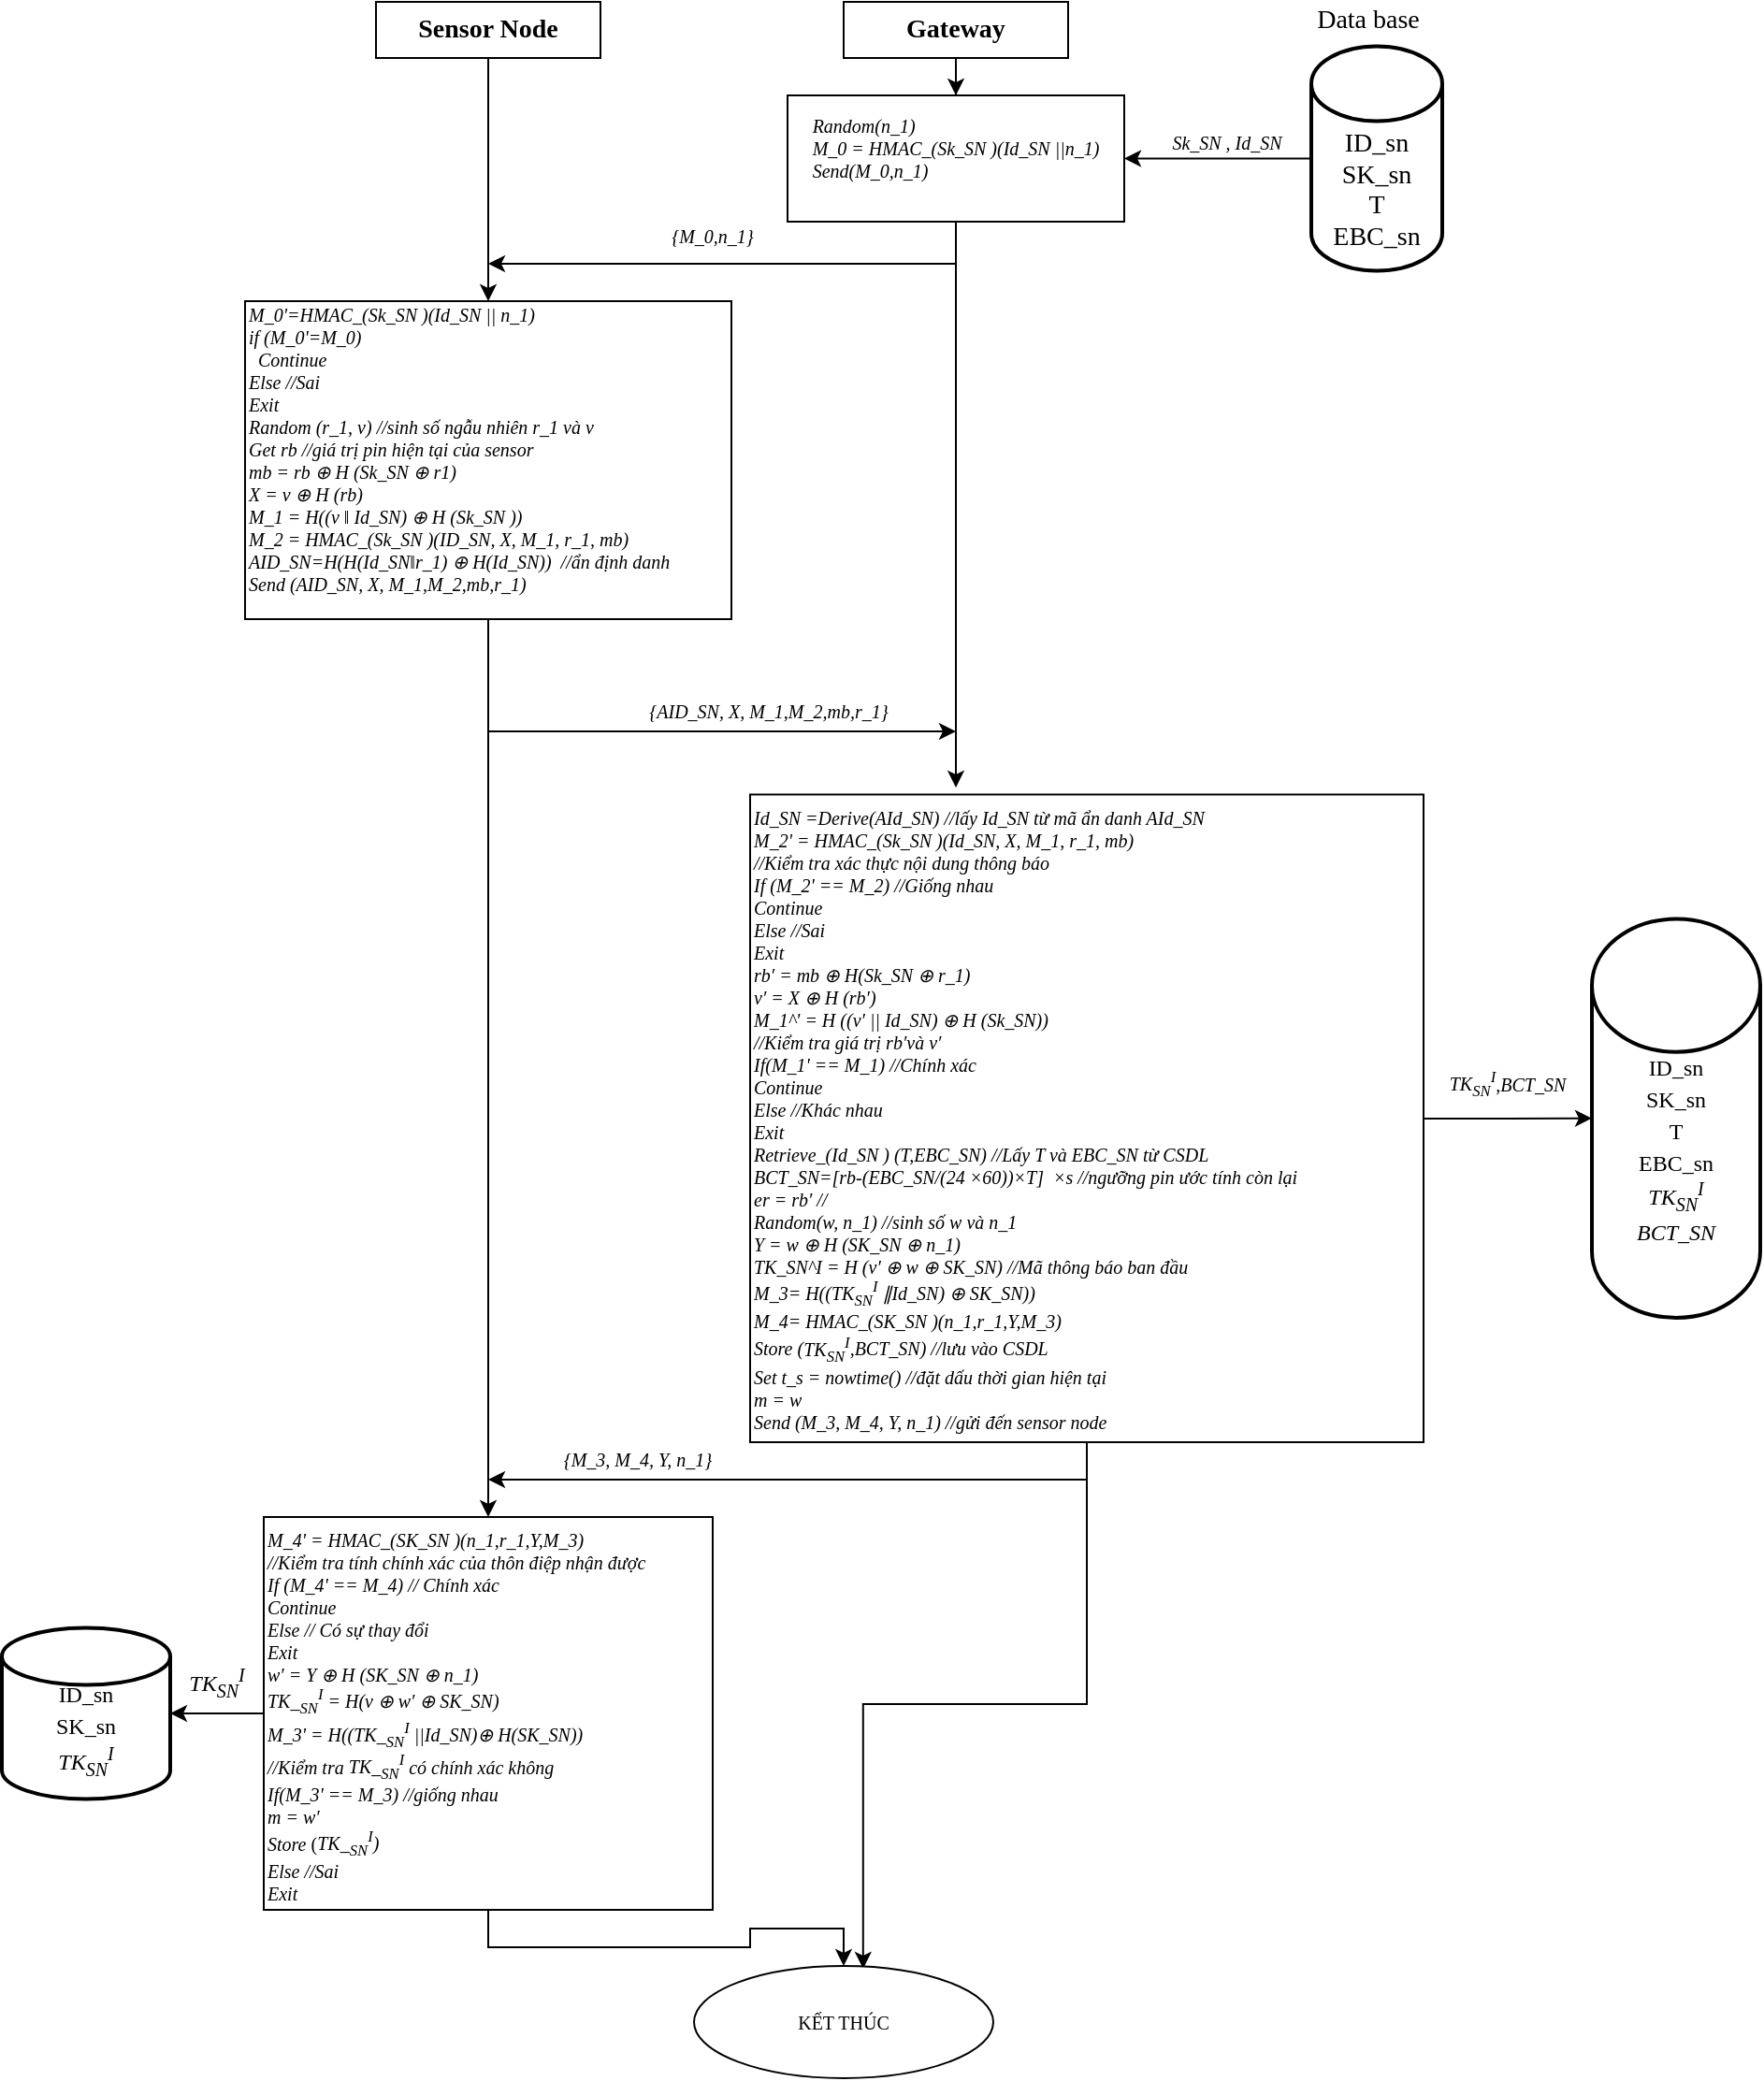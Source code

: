 <mxfile version="19.0.0" type="github">
  <diagram id="n2Pa9MUhGyrB7lN07nK0" name="Page-1">
    <mxGraphModel dx="1689" dy="457" grid="1" gridSize="10" guides="1" tooltips="1" connect="1" arrows="1" fold="1" page="1" pageScale="1" pageWidth="827" pageHeight="1169" math="0" shadow="0">
      <root>
        <mxCell id="0" />
        <mxCell id="1" parent="0" />
        <mxCell id="3LP0clArs9973cQA3RRX-39" value="" style="edgeStyle=orthogonalEdgeStyle;rounded=0;orthogonalLoop=1;jettySize=auto;html=1;fontSize=10;fontFamily=Times New Roman;" edge="1" parent="1" source="3LP0clArs9973cQA3RRX-7">
          <mxGeometry relative="1" as="geometry">
            <mxPoint x="510" y="590" as="targetPoint" />
          </mxGeometry>
        </mxCell>
        <mxCell id="3LP0clArs9973cQA3RRX-7" value="&lt;div style=&quot;text-align: justify; font-size: 10px;&quot;&gt;&lt;div&gt;&lt;i&gt;&lt;span style=&quot;&quot;&gt;	&lt;/span&gt;Random(n_1)&lt;/i&gt;&lt;/div&gt;&lt;div&gt;&lt;i&gt;&lt;span style=&quot;&quot;&gt;	&lt;/span&gt;M_0 = HMAC_(Sk_SN )(Id_SN ||n_1)&lt;/i&gt;&lt;/div&gt;&lt;div&gt;&lt;i&gt;&lt;span style=&quot;&quot;&gt;	&lt;/span&gt;Send(M_0,n_1)&lt;/i&gt;&lt;/div&gt;&lt;div&gt;&lt;br&gt;&lt;/div&gt;&lt;/div&gt;" style="whiteSpace=wrap;html=1;fontFamily=Times New Roman;" vertex="1" parent="1">
          <mxGeometry x="420" y="220" width="180" height="67.5" as="geometry" />
        </mxCell>
        <mxCell id="3LP0clArs9973cQA3RRX-11" style="edgeStyle=orthogonalEdgeStyle;rounded=0;orthogonalLoop=1;jettySize=auto;html=1;exitX=0.5;exitY=1;exitDx=0;exitDy=0;fontSize=14;fontFamily=Times New Roman;" edge="1" parent="1">
          <mxGeometry relative="1" as="geometry">
            <mxPoint x="510" y="250" as="sourcePoint" />
            <mxPoint x="510" y="250" as="targetPoint" />
          </mxGeometry>
        </mxCell>
        <mxCell id="3LP0clArs9973cQA3RRX-16" value="" style="edgeStyle=orthogonalEdgeStyle;rounded=0;orthogonalLoop=1;jettySize=auto;html=1;fontFamily=Times New Roman;" edge="1" parent="1" source="3LP0clArs9973cQA3RRX-12" target="3LP0clArs9973cQA3RRX-7">
          <mxGeometry relative="1" as="geometry" />
        </mxCell>
        <mxCell id="3LP0clArs9973cQA3RRX-12" value="&lt;br&gt;&lt;br&gt;ID_sn&lt;br&gt;SK_sn&lt;br&gt;T&lt;br&gt;EBC_sn" style="strokeWidth=2;html=1;shape=mxgraph.flowchart.database;whiteSpace=wrap;fontSize=14;fontFamily=Times New Roman;" vertex="1" parent="1">
          <mxGeometry x="700" y="193.75" width="70" height="120" as="geometry" />
        </mxCell>
        <mxCell id="3LP0clArs9973cQA3RRX-13" value="Data base" style="text;html=1;align=center;verticalAlign=middle;resizable=0;points=[];autosize=1;strokeColor=none;fillColor=none;fontSize=14;fontFamily=Times New Roman;" vertex="1" parent="1">
          <mxGeometry x="695" y="170" width="70" height="20" as="geometry" />
        </mxCell>
        <mxCell id="3LP0clArs9973cQA3RRX-17" value="" style="endArrow=classic;html=1;rounded=0;fontFamily=Times New Roman;" edge="1" parent="1">
          <mxGeometry width="50" height="50" relative="1" as="geometry">
            <mxPoint x="420" y="560" as="sourcePoint" />
            <mxPoint x="510" y="560" as="targetPoint" />
            <Array as="points">
              <mxPoint x="260" y="560" />
            </Array>
          </mxGeometry>
        </mxCell>
        <mxCell id="3LP0clArs9973cQA3RRX-18" value="&lt;i style=&quot;font-size: 10px; text-align: left;&quot;&gt;{AID_SN, X, M_1,M_2,mb,r_1}&lt;/i&gt;" style="text;html=1;strokeColor=none;fillColor=none;align=center;verticalAlign=middle;whiteSpace=wrap;rounded=0;fontFamily=Times New Roman;" vertex="1" parent="1">
          <mxGeometry x="320" y="540" width="180" height="17.5" as="geometry" />
        </mxCell>
        <mxCell id="3LP0clArs9973cQA3RRX-26" value="" style="edgeStyle=orthogonalEdgeStyle;rounded=0;orthogonalLoop=1;jettySize=auto;html=1;fontSize=10;fontFamily=Times New Roman;" edge="1" parent="1" source="3LP0clArs9973cQA3RRX-23" target="3LP0clArs9973cQA3RRX-7">
          <mxGeometry relative="1" as="geometry" />
        </mxCell>
        <mxCell id="3LP0clArs9973cQA3RRX-23" value="&lt;span style=&quot;font-size: 14px; font-weight: 700;&quot;&gt;Gateway&lt;/span&gt;" style="whiteSpace=wrap;html=1;fontSize=10;fontFamily=Times New Roman;" vertex="1" parent="1">
          <mxGeometry x="450" y="170" width="120" height="30" as="geometry" />
        </mxCell>
        <mxCell id="3LP0clArs9973cQA3RRX-29" value="" style="edgeStyle=orthogonalEdgeStyle;rounded=0;orthogonalLoop=1;jettySize=auto;html=1;fontSize=10;fontFamily=Times New Roman;" edge="1" parent="1" source="3LP0clArs9973cQA3RRX-27" target="3LP0clArs9973cQA3RRX-28">
          <mxGeometry relative="1" as="geometry" />
        </mxCell>
        <mxCell id="3LP0clArs9973cQA3RRX-27" value="&lt;span style=&quot;font-size: 14px; font-weight: 700;&quot;&gt;Sensor Node&lt;/span&gt;" style="whiteSpace=wrap;html=1;fontSize=10;fontFamily=Times New Roman;" vertex="1" parent="1">
          <mxGeometry x="200" y="170" width="120" height="30" as="geometry" />
        </mxCell>
        <mxCell id="3LP0clArs9973cQA3RRX-37" value="" style="edgeStyle=orthogonalEdgeStyle;rounded=0;orthogonalLoop=1;jettySize=auto;html=1;fontSize=10;fontFamily=Times New Roman;" edge="1" parent="1" source="3LP0clArs9973cQA3RRX-28" target="3LP0clArs9973cQA3RRX-36">
          <mxGeometry relative="1" as="geometry" />
        </mxCell>
        <mxCell id="3LP0clArs9973cQA3RRX-28" value="&lt;div&gt;&lt;div&gt;&lt;i&gt;M_0&#39;=HMAC_(Sk_SN )(Id_SN || n_1)&amp;nbsp;&lt;/i&gt;&lt;/div&gt;&lt;div&gt;&lt;i&gt;if (M_0&#39;=M_0)&lt;/i&gt;&lt;/div&gt;&lt;div&gt;&lt;i&gt;&amp;nbsp;&amp;nbsp;Continue&lt;/i&gt;&lt;/div&gt;&lt;div&gt;&lt;i&gt;Else&amp;nbsp;//Sai&lt;/i&gt;&lt;/div&gt;&lt;div&gt;&lt;i&gt;Exit&lt;/i&gt;&lt;/div&gt;&lt;div&gt;&lt;i&gt;Random (r_1, v)&amp;nbsp;//sinh số ngẫu nhiên r_1 và v&lt;/i&gt;&lt;/div&gt;&lt;div&gt;&lt;i&gt;Get rb&amp;nbsp;//giá trị pin hiện tại của sensor&lt;/i&gt;&lt;/div&gt;&lt;div&gt;&lt;i&gt;mb = rb ⊕ H (Sk_SN ⊕ r1)&lt;/i&gt;&lt;/div&gt;&lt;div&gt;&lt;i&gt;X = v ⊕ H (rb)&lt;/i&gt;&lt;/div&gt;&lt;div&gt;&lt;i&gt;M_1 = H((v ‖ Id_SN) ⊕ H (Sk_SN ))&lt;/i&gt;&lt;/div&gt;&lt;div&gt;&lt;i&gt;M_2 = HMAC_(Sk_SN )(ID_SN, X, M_1, r_1, mb)&amp;nbsp;&lt;/i&gt;&lt;/div&gt;&lt;div&gt;&lt;i&gt;AID_SN=H(H(Id_SN‖r_1) ⊕ H(Id_SN))&amp;nbsp; //ẩn định danh&lt;/i&gt;&lt;/div&gt;&lt;div&gt;&lt;i&gt;Send (AID_SN, X, M_1,M_2,mb,r_1)&amp;nbsp;&lt;/i&gt;&lt;/div&gt;&lt;/div&gt;&lt;div&gt;&lt;br style=&quot;&quot;&gt;&lt;/div&gt;" style="whiteSpace=wrap;html=1;fontSize=10;align=left;verticalAlign=middle;fontFamily=Times New Roman;" vertex="1" parent="1">
          <mxGeometry x="130" y="330" width="260" height="170" as="geometry" />
        </mxCell>
        <mxCell id="3LP0clArs9973cQA3RRX-31" value="" style="endArrow=classic;html=1;rounded=0;fontSize=10;fontFamily=Times New Roman;" edge="1" parent="1">
          <mxGeometry width="50" height="50" relative="1" as="geometry">
            <mxPoint x="510" y="310" as="sourcePoint" />
            <mxPoint x="260" y="310" as="targetPoint" />
          </mxGeometry>
        </mxCell>
        <mxCell id="3LP0clArs9973cQA3RRX-35" value="&lt;i style=&quot;text-align: justify;&quot;&gt;{M_0,n_1}&lt;/i&gt;" style="text;html=1;strokeColor=none;fillColor=none;align=center;verticalAlign=middle;whiteSpace=wrap;rounded=0;fontSize=10;fontFamily=Times New Roman;" vertex="1" parent="1">
          <mxGeometry x="350" y="280" width="60" height="30" as="geometry" />
        </mxCell>
        <mxCell id="3LP0clArs9973cQA3RRX-45" value="" style="edgeStyle=orthogonalEdgeStyle;rounded=0;orthogonalLoop=1;jettySize=auto;html=1;fontSize=10;fontFamily=Times New Roman;" edge="1" parent="1" source="3LP0clArs9973cQA3RRX-36" target="3LP0clArs9973cQA3RRX-44">
          <mxGeometry relative="1" as="geometry" />
        </mxCell>
        <mxCell id="3LP0clArs9973cQA3RRX-54" value="" style="edgeStyle=orthogonalEdgeStyle;rounded=0;orthogonalLoop=1;jettySize=auto;html=1;fontFamily=Times New Roman;fontSize=12;" edge="1" parent="1" source="3LP0clArs9973cQA3RRX-36" target="3LP0clArs9973cQA3RRX-53">
          <mxGeometry relative="1" as="geometry" />
        </mxCell>
        <mxCell id="3LP0clArs9973cQA3RRX-36" value="&lt;div&gt;&lt;i&gt;&lt;span style=&quot;&quot;&gt;	&lt;/span&gt;M_4&#39; = HMAC_(SK_SN )(n_1,r_1,Y,M_3)&lt;/i&gt;&lt;/div&gt;&lt;div&gt;&lt;i&gt;//Kiểm tra tính chính xác của thôn điệp nhận được&lt;/i&gt;&lt;/div&gt;&lt;div&gt;&lt;i&gt;&lt;span style=&quot;&quot;&gt;	&lt;/span&gt;If (M_4&#39; == M_4)&lt;span style=&quot;&quot;&gt;	&lt;/span&gt;// Chính xác&lt;/i&gt;&lt;/div&gt;&lt;div&gt;&lt;i&gt;&lt;span style=&quot;&quot;&gt;		&lt;/span&gt;Continue&lt;/i&gt;&lt;/div&gt;&lt;div&gt;&lt;i&gt;&lt;span style=&quot;&quot;&gt;	&lt;/span&gt;Else&lt;span style=&quot;&quot;&gt;				&lt;/span&gt;// Có sự thay đổi&lt;/i&gt;&lt;/div&gt;&lt;div&gt;&lt;i&gt;&lt;span style=&quot;&quot;&gt;		&lt;/span&gt;Exit&lt;/i&gt;&lt;/div&gt;&lt;div&gt;&lt;i&gt;&lt;span style=&quot;&quot;&gt;	&lt;/span&gt;w′ = Y ⊕ H (SK_SN ⊕ n_1)&amp;nbsp;&lt;/i&gt;&lt;/div&gt;&lt;div&gt;&lt;i&gt;&lt;span style=&quot;&quot;&gt;	&lt;/span&gt;TK_&lt;sub&gt;SN&lt;/sub&gt;&lt;sup&gt;I&lt;/sup&gt; = H(v ⊕ w′ ⊕ SK_SN)&lt;/i&gt;&lt;/div&gt;&lt;div&gt;&lt;i&gt;&lt;span style=&quot;&quot;&gt;	&lt;/span&gt;M_3&#39; = H((TK_&lt;sub&gt;SN&lt;/sub&gt;&lt;sup&gt;I&lt;/sup&gt; ||Id_SN)⊕ H(SK_SN))&lt;/i&gt;&lt;/div&gt;&lt;div&gt;&lt;i&gt;//Kiểm tra&amp;nbsp;&lt;/i&gt;&lt;i&gt;TK_&lt;sub&gt;SN&lt;/sub&gt;&lt;sup&gt;I&lt;/sup&gt;&amp;nbsp;&lt;/i&gt;&lt;i&gt;có chính xác không&lt;/i&gt;&lt;/div&gt;&lt;div&gt;&lt;i&gt;&lt;span style=&quot;&quot;&gt;	&lt;/span&gt;If(M_3&#39; == M_3) //giống nhau&lt;/i&gt;&lt;/div&gt;&lt;div&gt;&lt;i&gt;&lt;span style=&quot;&quot;&gt;		&lt;/span&gt;m = w′&amp;nbsp;&lt;/i&gt;&lt;/div&gt;&lt;div&gt;&lt;/div&gt;&lt;font style=&quot;font-size: 10px;&quot;&gt;&lt;font face=&quot;Times New Roman, serif&quot;&gt;&lt;i&gt;Store&lt;/i&gt;&amp;nbsp;(&lt;/font&gt;&lt;/font&gt;&lt;i&gt;TK_&lt;sub&gt;SN&lt;/sub&gt;&lt;sup&gt;I&lt;/sup&gt;)&lt;/i&gt;&lt;i&gt;&lt;br&gt;&lt;/i&gt;&lt;div&gt;&lt;i&gt;&lt;span style=&quot;&quot;&gt;	&lt;/span&gt;Else&lt;span style=&quot;&quot;&gt;			&lt;/span&gt;//Sai&lt;/i&gt;&lt;/div&gt;&lt;div&gt;&lt;i&gt;&lt;span style=&quot;&quot;&gt;		&lt;/span&gt;Exit&lt;/i&gt;&lt;/div&gt;&lt;div&gt;&lt;br&gt;&lt;/div&gt;" style="whiteSpace=wrap;html=1;fontSize=10;align=left;verticalAlign=top;fontFamily=Times New Roman;" vertex="1" parent="1">
          <mxGeometry x="140" y="980" width="240" height="210" as="geometry" />
        </mxCell>
        <mxCell id="3LP0clArs9973cQA3RRX-41" value="" style="edgeStyle=orthogonalEdgeStyle;rounded=0;orthogonalLoop=1;jettySize=auto;html=1;fontSize=10;entryX=0.565;entryY=0.024;entryDx=0;entryDy=0;entryPerimeter=0;fontFamily=Times New Roman;" edge="1" parent="1" source="3LP0clArs9973cQA3RRX-38" target="3LP0clArs9973cQA3RRX-44">
          <mxGeometry relative="1" as="geometry">
            <mxPoint x="580.0" y="1210.005" as="targetPoint" />
          </mxGeometry>
        </mxCell>
        <mxCell id="3LP0clArs9973cQA3RRX-52" value="" style="edgeStyle=orthogonalEdgeStyle;rounded=0;orthogonalLoop=1;jettySize=auto;html=1;fontSize=12;fontFamily=Times New Roman;" edge="1" parent="1" source="3LP0clArs9973cQA3RRX-38" target="3LP0clArs9973cQA3RRX-47">
          <mxGeometry relative="1" as="geometry" />
        </mxCell>
        <mxCell id="3LP0clArs9973cQA3RRX-38" value="&lt;div style=&quot;font-size: 10px;&quot;&gt;&lt;font style=&quot;font-size: 10px;&quot;&gt;&lt;i&gt;Id_SN =Derive(AId_SN)	//lấy Id_SN từ mã ẩn danh AId_SN&lt;/i&gt;&lt;/font&gt;&lt;/div&gt;&lt;div style=&quot;font-size: 10px;&quot;&gt;&lt;font style=&quot;font-size: 10px;&quot;&gt;&lt;i&gt;&lt;span style=&quot;&quot;&gt;	&lt;/span&gt;M_2&#39; = HMAC_(Sk_SN )(Id_SN, X, M_1, r_1, mb)&lt;/i&gt;&lt;/font&gt;&lt;/div&gt;&lt;div style=&quot;font-size: 10px;&quot;&gt;&lt;font style=&quot;font-size: 10px;&quot;&gt;&lt;i&gt;//Kiểm tra xác thực nội dung thông báo&amp;nbsp;&lt;/i&gt;&lt;/font&gt;&lt;/div&gt;&lt;div style=&quot;font-size: 10px;&quot;&gt;&lt;font style=&quot;font-size: 10px;&quot;&gt;&lt;i&gt;&lt;span style=&quot;&quot;&gt;	&lt;/span&gt;If (M_2&#39; == M_2)&lt;span style=&quot;&quot;&gt;		&lt;/span&gt;//Giống nhau&amp;nbsp;&lt;/i&gt;&lt;/font&gt;&lt;/div&gt;&lt;div style=&quot;font-size: 10px;&quot;&gt;&lt;font style=&quot;font-size: 10px;&quot;&gt;&lt;i&gt;&lt;span style=&quot;&quot;&gt;		&lt;/span&gt;Continue&lt;/i&gt;&lt;/font&gt;&lt;/div&gt;&lt;div style=&quot;font-size: 10px;&quot;&gt;&lt;font style=&quot;font-size: 10px;&quot;&gt;&lt;i&gt;&lt;span style=&quot;&quot;&gt;	&lt;/span&gt;Else&lt;span style=&quot;&quot;&gt;				&lt;/span&gt;//Sai&lt;/i&gt;&lt;/font&gt;&lt;/div&gt;&lt;div style=&quot;font-size: 10px;&quot;&gt;&lt;font style=&quot;font-size: 10px;&quot;&gt;&lt;i&gt;&lt;span style=&quot;&quot;&gt;		&lt;/span&gt;Exit&lt;/i&gt;&lt;/font&gt;&lt;/div&gt;&lt;div style=&quot;font-size: 10px;&quot;&gt;&lt;font style=&quot;font-size: 10px;&quot;&gt;&lt;i&gt;&lt;span style=&quot;&quot;&gt;	&lt;/span&gt;rb′ = mb ⊕ H(Sk_SN ⊕ r_1)&lt;/i&gt;&lt;/font&gt;&lt;/div&gt;&lt;div style=&quot;font-size: 10px;&quot;&gt;&lt;font style=&quot;font-size: 10px;&quot;&gt;&lt;i&gt;&lt;span style=&quot;&quot;&gt;	&lt;/span&gt;v′ = X ⊕ H (rb′)&lt;/i&gt;&lt;/font&gt;&lt;/div&gt;&lt;div style=&quot;font-size: 10px;&quot;&gt;&lt;font style=&quot;font-size: 10px;&quot;&gt;&lt;i&gt;&lt;span style=&quot;&quot;&gt;	&lt;/span&gt;M_1^&#39; = H ((v′ || Id_SN) ⊕ H (Sk_SN))&lt;/i&gt;&lt;/font&gt;&lt;/div&gt;&lt;div style=&quot;font-size: 10px;&quot;&gt;&lt;font style=&quot;font-size: 10px;&quot;&gt;&lt;i&gt;//Kiểm tra giá trị rb′và v′&amp;nbsp;&lt;/i&gt;&lt;/font&gt;&lt;/div&gt;&lt;div style=&quot;font-size: 10px;&quot;&gt;&lt;font style=&quot;font-size: 10px;&quot;&gt;&lt;i&gt;&lt;span style=&quot;&quot;&gt;	&lt;/span&gt;If(M_1&#39; == M_1)&lt;span style=&quot;&quot;&gt;		&lt;/span&gt;//Chính xác&lt;/i&gt;&lt;/font&gt;&lt;/div&gt;&lt;div style=&quot;font-size: 10px;&quot;&gt;&lt;font style=&quot;font-size: 10px;&quot;&gt;&lt;i&gt;&lt;span style=&quot;&quot;&gt;		&lt;/span&gt;Continue&lt;/i&gt;&lt;/font&gt;&lt;/div&gt;&lt;div style=&quot;font-size: 10px;&quot;&gt;&lt;font style=&quot;font-size: 10px;&quot;&gt;&lt;i&gt;&lt;span style=&quot;&quot;&gt;	&lt;/span&gt;Else&lt;span style=&quot;&quot;&gt;				&lt;/span&gt;//Khác nhau&lt;/i&gt;&lt;/font&gt;&lt;/div&gt;&lt;div style=&quot;font-size: 10px;&quot;&gt;&lt;font style=&quot;font-size: 10px;&quot;&gt;&lt;i&gt;&lt;span style=&quot;&quot;&gt;		&lt;/span&gt;Exit&lt;/i&gt;&lt;/font&gt;&lt;/div&gt;&lt;div style=&quot;font-size: 10px;&quot;&gt;&lt;font style=&quot;font-size: 10px;&quot;&gt;&lt;i&gt;&lt;span style=&quot;&quot;&gt;	&lt;/span&gt;Retrieve_(Id_SN ) (T,EBC_SN)&lt;span style=&quot;&quot;&gt;	&lt;/span&gt;//Lấy T và EBC_SN từ CSDL&lt;/i&gt;&lt;/font&gt;&lt;/div&gt;&lt;div style=&quot;font-size: 10px;&quot;&gt;&lt;font style=&quot;font-size: 10px;&quot;&gt;&lt;i&gt;&lt;span style=&quot;&quot;&gt;	&lt;/span&gt;BCT_SN=[rb-(EBC_SN/(24 ×60))×T]&amp;nbsp; ×s //ngưỡng pin ước tính còn lại&lt;/i&gt;&lt;/font&gt;&lt;/div&gt;&lt;div style=&quot;font-size: 10px;&quot;&gt;&lt;font style=&quot;font-size: 10px;&quot;&gt;&lt;i&gt;&lt;span style=&quot;&quot;&gt;	&lt;/span&gt;er = rb′&lt;span style=&quot;&quot;&gt;			&lt;/span&gt;//&lt;/i&gt;&lt;/font&gt;&lt;/div&gt;&lt;div style=&quot;font-size: 10px;&quot;&gt;&lt;font style=&quot;font-size: 10px;&quot;&gt;&lt;i&gt;&lt;span style=&quot;&quot;&gt;	&lt;/span&gt;Random(w, n_1)&lt;span style=&quot;&quot;&gt;		&lt;/span&gt;//sinh số w và n_1&lt;/i&gt;&lt;/font&gt;&lt;/div&gt;&lt;div style=&quot;font-size: 10px;&quot;&gt;&lt;font style=&quot;font-size: 10px;&quot;&gt;&lt;i&gt;&lt;span style=&quot;&quot;&gt;	&lt;/span&gt; Y = w ⊕ H (SK_SN ⊕ n_1)&lt;/i&gt;&lt;/font&gt;&lt;/div&gt;&lt;div style=&quot;font-size: 10px;&quot;&gt;&lt;font style=&quot;font-size: 10px;&quot;&gt;&lt;i&gt;&lt;span style=&quot;&quot;&gt;	&lt;/span&gt;TK_SN^I = H (v′ ⊕ w ⊕ SK_SN) //Mã thông báo ban đầu&amp;nbsp;&lt;/i&gt;&lt;/font&gt;&lt;/div&gt;&lt;div style=&quot;font-size: 10px;&quot;&gt;&lt;font style=&quot;font-size: 10px;&quot;&gt;&lt;i&gt;&lt;span style=&quot;&quot;&gt;	&lt;/span&gt;M_3= H((TK&lt;sub&gt;SN&lt;/sub&gt;&lt;sup&gt;I&lt;/sup&gt; ∥Id_SN) ⊕ SK_SN))&lt;/i&gt;&lt;/font&gt;&lt;/div&gt;&lt;div style=&quot;font-size: 10px;&quot;&gt;&lt;font style=&quot;font-size: 10px;&quot;&gt;&lt;i&gt;&lt;span style=&quot;&quot;&gt;	&lt;/span&gt;M_4= HMAC_(SK_SN )(n_1,r_1,Y,M_3)&lt;/i&gt;&lt;/font&gt;&lt;/div&gt;&lt;div style=&quot;font-size: 10px;&quot;&gt;&lt;font style=&quot;font-size: 10px;&quot;&gt;&lt;i&gt;&lt;span style=&quot;&quot;&gt;	&lt;/span&gt; Store (&lt;/i&gt;&lt;i&gt;TK&lt;sub&gt;SN&lt;/sub&gt;&lt;sup&gt;I&lt;/sup&gt;&lt;/i&gt;&lt;i&gt;,BCT_SN)&lt;span style=&quot;&quot;&gt;	&lt;/span&gt;//lưu vào CSDL&lt;/i&gt;&lt;/font&gt;&lt;/div&gt;&lt;div style=&quot;font-size: 10px;&quot;&gt;&lt;font style=&quot;font-size: 10px;&quot;&gt;&lt;i&gt;&lt;span style=&quot;&quot;&gt;	&lt;/span&gt;Set t_s = nowtime()&lt;span style=&quot;&quot;&gt;	&lt;/span&gt;//đặt dấu thời gian hiện tại&lt;/i&gt;&lt;/font&gt;&lt;/div&gt;&lt;div style=&quot;font-size: 10px;&quot;&gt;&lt;font style=&quot;font-size: 10px;&quot;&gt;&lt;i&gt;&lt;span style=&quot;&quot;&gt;	&lt;/span&gt;m = w&lt;/i&gt;&lt;/font&gt;&lt;/div&gt;&lt;div style=&quot;font-size: 10px;&quot;&gt;&lt;font style=&quot;font-size: 10px;&quot;&gt;&lt;i&gt;&lt;span style=&quot;&quot;&gt;	&lt;/span&gt;Send (M_3, M_4, Y, n_1)&lt;span style=&quot;&quot;&gt;		&lt;/span&gt;//gửi đến sensor node&lt;/i&gt;&lt;/font&gt;&lt;/div&gt;&lt;div style=&quot;font-size: 10px;&quot;&gt;&lt;br&gt;&lt;/div&gt;" style="whiteSpace=wrap;html=1;align=left;verticalAlign=top;fontFamily=Times New Roman;" vertex="1" parent="1">
          <mxGeometry x="400" y="593.75" width="360" height="346.25" as="geometry" />
        </mxCell>
        <mxCell id="3LP0clArs9973cQA3RRX-42" value="" style="endArrow=classic;html=1;rounded=0;fontSize=10;fontFamily=Times New Roman;" edge="1" parent="1">
          <mxGeometry width="50" height="50" relative="1" as="geometry">
            <mxPoint x="580" y="960" as="sourcePoint" />
            <mxPoint x="260" y="960" as="targetPoint" />
          </mxGeometry>
        </mxCell>
        <mxCell id="3LP0clArs9973cQA3RRX-43" value="&lt;i style=&quot;font-size: 10px; text-align: left;&quot;&gt;{&lt;/i&gt;&lt;i style=&quot;font-size: 10px; text-align: left;&quot;&gt;M_3, M_4, Y, n_1&lt;/i&gt;&lt;i style=&quot;font-size: 10px; text-align: left;&quot;&gt;}&lt;/i&gt;" style="text;html=1;strokeColor=none;fillColor=none;align=center;verticalAlign=middle;whiteSpace=wrap;rounded=0;fontFamily=Times New Roman;" vertex="1" parent="1">
          <mxGeometry x="250" y="940" width="180" height="17.5" as="geometry" />
        </mxCell>
        <mxCell id="3LP0clArs9973cQA3RRX-44" value="KẾT THÚC" style="ellipse;whiteSpace=wrap;html=1;fontSize=10;align=center;fontFamily=Times New Roman;" vertex="1" parent="1">
          <mxGeometry x="370" y="1220" width="160" height="60" as="geometry" />
        </mxCell>
        <mxCell id="3LP0clArs9973cQA3RRX-46" value="&lt;i style=&quot;text-align: justify;&quot;&gt;Sk_SN , Id_SN&lt;/i&gt;" style="text;html=1;strokeColor=none;fillColor=none;align=center;verticalAlign=middle;whiteSpace=wrap;rounded=0;fontSize=10;fontFamily=Times New Roman;" vertex="1" parent="1">
          <mxGeometry x="620" y="230" width="70" height="30" as="geometry" />
        </mxCell>
        <mxCell id="3LP0clArs9973cQA3RRX-47" value="&lt;font style=&quot;font-size: 12px;&quot;&gt;&lt;br&gt;&lt;br&gt;ID_sn&lt;br&gt;SK_sn&lt;br&gt;T&lt;br&gt;EBC_sn&lt;br&gt;&lt;i style=&quot;text-align: left;&quot;&gt;TK&lt;sub&gt;SN&lt;/sub&gt;&lt;sup&gt;I&lt;br style=&quot;font-size: 12px;&quot;&gt;&lt;/sup&gt;&lt;/i&gt;&lt;i style=&quot;text-align: left;&quot;&gt;BCT_SN&lt;/i&gt;&lt;/font&gt;" style="strokeWidth=2;html=1;shape=mxgraph.flowchart.database;whiteSpace=wrap;fontSize=14;fontFamily=Times New Roman;" vertex="1" parent="1">
          <mxGeometry x="850" y="660.31" width="90" height="213.13" as="geometry" />
        </mxCell>
        <mxCell id="3LP0clArs9973cQA3RRX-51" value="&lt;i style=&quot;font-size: 10px; text-align: left;&quot;&gt;TK&lt;sub&gt;SN&lt;/sub&gt;&lt;sup&gt;I&lt;/sup&gt;&lt;/i&gt;&lt;i style=&quot;font-size: 10px; text-align: left;&quot;&gt;,BCT_SN&lt;/i&gt;" style="text;html=1;strokeColor=none;fillColor=none;align=center;verticalAlign=middle;whiteSpace=wrap;rounded=0;fontFamily=Times New Roman;" vertex="1" parent="1">
          <mxGeometry x="760" y="740" width="90" height="17.5" as="geometry" />
        </mxCell>
        <mxCell id="3LP0clArs9973cQA3RRX-53" value="&lt;font style=&quot;font-size: 12px;&quot;&gt;&lt;br&gt;&lt;br&gt;ID_sn&lt;br&gt;SK_sn&lt;br&gt;&lt;i style=&quot;text-align: left;&quot;&gt;TK&lt;sub&gt;SN&lt;/sub&gt;&lt;sup&gt;I&lt;br style=&quot;font-size: 12px;&quot;&gt;&lt;/sup&gt;&lt;/i&gt;&lt;br&gt;&lt;/font&gt;" style="strokeWidth=2;html=1;shape=mxgraph.flowchart.database;whiteSpace=wrap;fontSize=14;fontFamily=Times New Roman;" vertex="1" parent="1">
          <mxGeometry y="1039.22" width="90" height="91.56" as="geometry" />
        </mxCell>
        <mxCell id="3LP0clArs9973cQA3RRX-55" value="&lt;i style=&quot;text-align: left;&quot;&gt;TK&lt;sub&gt;SN&lt;/sub&gt;&lt;sup&gt;I&lt;/sup&gt;&lt;/i&gt;" style="text;html=1;strokeColor=none;fillColor=none;align=center;verticalAlign=middle;whiteSpace=wrap;rounded=0;fontFamily=Times New Roman;" vertex="1" parent="1">
          <mxGeometry x="80" y="1060" width="70" height="17.5" as="geometry" />
        </mxCell>
      </root>
    </mxGraphModel>
  </diagram>
</mxfile>
